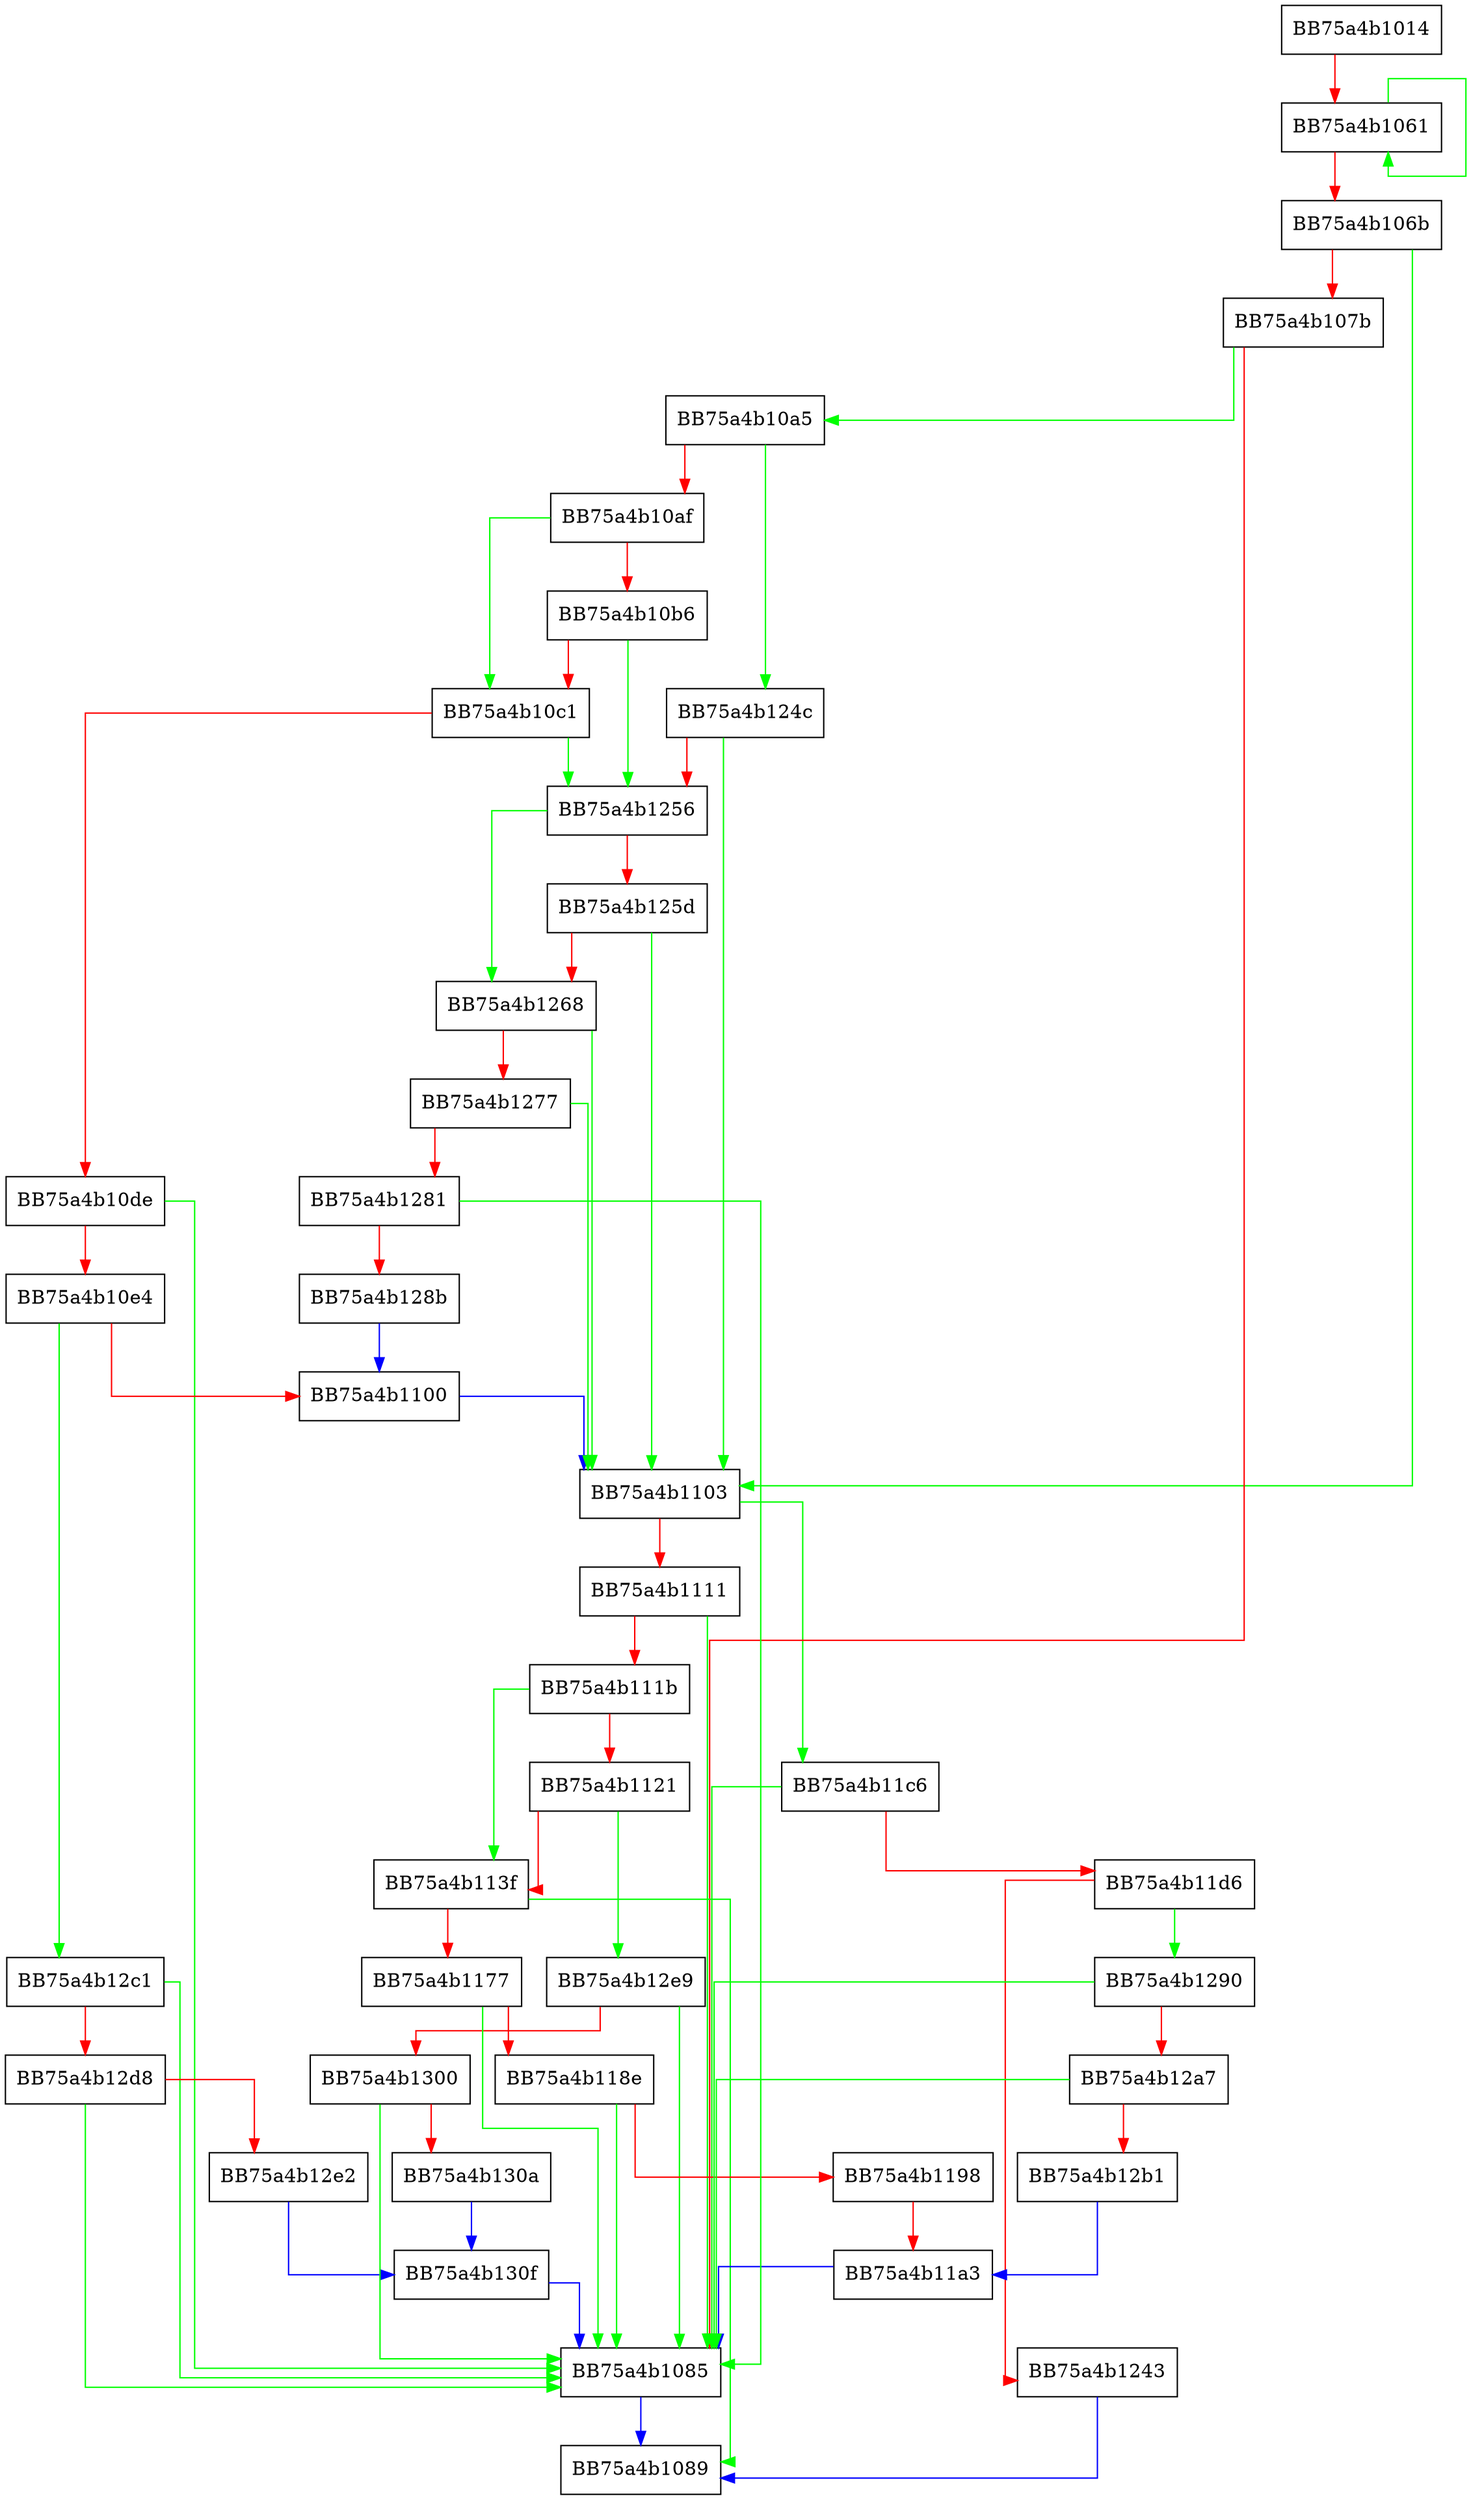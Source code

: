 digraph OpenFolderForCSFInfo {
  node [shape="box"];
  graph [splines=ortho];
  BB75a4b1014 -> BB75a4b1061 [color="red"];
  BB75a4b1061 -> BB75a4b1061 [color="green"];
  BB75a4b1061 -> BB75a4b106b [color="red"];
  BB75a4b106b -> BB75a4b1103 [color="green"];
  BB75a4b106b -> BB75a4b107b [color="red"];
  BB75a4b107b -> BB75a4b10a5 [color="green"];
  BB75a4b107b -> BB75a4b1085 [color="red"];
  BB75a4b1085 -> BB75a4b1089 [color="blue"];
  BB75a4b10a5 -> BB75a4b124c [color="green"];
  BB75a4b10a5 -> BB75a4b10af [color="red"];
  BB75a4b10af -> BB75a4b10c1 [color="green"];
  BB75a4b10af -> BB75a4b10b6 [color="red"];
  BB75a4b10b6 -> BB75a4b1256 [color="green"];
  BB75a4b10b6 -> BB75a4b10c1 [color="red"];
  BB75a4b10c1 -> BB75a4b1256 [color="green"];
  BB75a4b10c1 -> BB75a4b10de [color="red"];
  BB75a4b10de -> BB75a4b1085 [color="green"];
  BB75a4b10de -> BB75a4b10e4 [color="red"];
  BB75a4b10e4 -> BB75a4b12c1 [color="green"];
  BB75a4b10e4 -> BB75a4b1100 [color="red"];
  BB75a4b1100 -> BB75a4b1103 [color="blue"];
  BB75a4b1103 -> BB75a4b11c6 [color="green"];
  BB75a4b1103 -> BB75a4b1111 [color="red"];
  BB75a4b1111 -> BB75a4b1085 [color="green"];
  BB75a4b1111 -> BB75a4b111b [color="red"];
  BB75a4b111b -> BB75a4b113f [color="green"];
  BB75a4b111b -> BB75a4b1121 [color="red"];
  BB75a4b1121 -> BB75a4b12e9 [color="green"];
  BB75a4b1121 -> BB75a4b113f [color="red"];
  BB75a4b113f -> BB75a4b1089 [color="green"];
  BB75a4b113f -> BB75a4b1177 [color="red"];
  BB75a4b1177 -> BB75a4b1085 [color="green"];
  BB75a4b1177 -> BB75a4b118e [color="red"];
  BB75a4b118e -> BB75a4b1085 [color="green"];
  BB75a4b118e -> BB75a4b1198 [color="red"];
  BB75a4b1198 -> BB75a4b11a3 [color="red"];
  BB75a4b11a3 -> BB75a4b1085 [color="blue"];
  BB75a4b11c6 -> BB75a4b1085 [color="green"];
  BB75a4b11c6 -> BB75a4b11d6 [color="red"];
  BB75a4b11d6 -> BB75a4b1290 [color="green"];
  BB75a4b11d6 -> BB75a4b1243 [color="red"];
  BB75a4b1243 -> BB75a4b1089 [color="blue"];
  BB75a4b124c -> BB75a4b1103 [color="green"];
  BB75a4b124c -> BB75a4b1256 [color="red"];
  BB75a4b1256 -> BB75a4b1268 [color="green"];
  BB75a4b1256 -> BB75a4b125d [color="red"];
  BB75a4b125d -> BB75a4b1103 [color="green"];
  BB75a4b125d -> BB75a4b1268 [color="red"];
  BB75a4b1268 -> BB75a4b1103 [color="green"];
  BB75a4b1268 -> BB75a4b1277 [color="red"];
  BB75a4b1277 -> BB75a4b1103 [color="green"];
  BB75a4b1277 -> BB75a4b1281 [color="red"];
  BB75a4b1281 -> BB75a4b1085 [color="green"];
  BB75a4b1281 -> BB75a4b128b [color="red"];
  BB75a4b128b -> BB75a4b1100 [color="blue"];
  BB75a4b1290 -> BB75a4b1085 [color="green"];
  BB75a4b1290 -> BB75a4b12a7 [color="red"];
  BB75a4b12a7 -> BB75a4b1085 [color="green"];
  BB75a4b12a7 -> BB75a4b12b1 [color="red"];
  BB75a4b12b1 -> BB75a4b11a3 [color="blue"];
  BB75a4b12c1 -> BB75a4b1085 [color="green"];
  BB75a4b12c1 -> BB75a4b12d8 [color="red"];
  BB75a4b12d8 -> BB75a4b1085 [color="green"];
  BB75a4b12d8 -> BB75a4b12e2 [color="red"];
  BB75a4b12e2 -> BB75a4b130f [color="blue"];
  BB75a4b12e9 -> BB75a4b1085 [color="green"];
  BB75a4b12e9 -> BB75a4b1300 [color="red"];
  BB75a4b1300 -> BB75a4b1085 [color="green"];
  BB75a4b1300 -> BB75a4b130a [color="red"];
  BB75a4b130a -> BB75a4b130f [color="blue"];
  BB75a4b130f -> BB75a4b1085 [color="blue"];
}